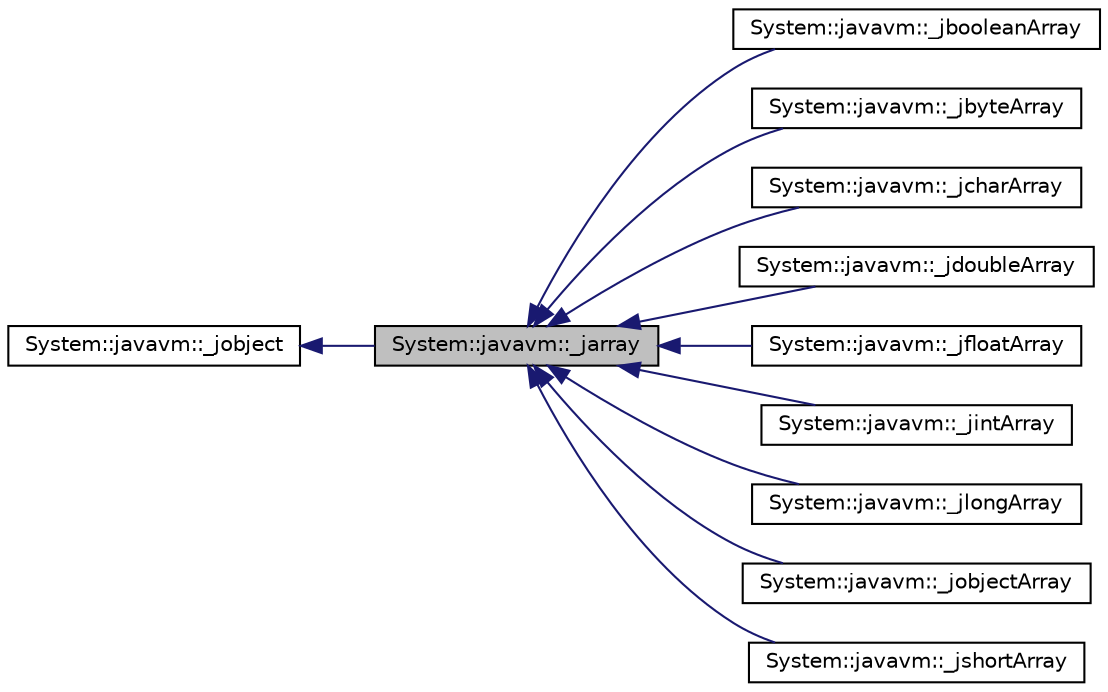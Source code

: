 digraph G
{
  edge [fontname="Helvetica",fontsize="10",labelfontname="Helvetica",labelfontsize="10"];
  node [fontname="Helvetica",fontsize="10",shape=record];
  rankdir="LR";
  Node1 [label="System::javavm::_jarray",height=0.2,width=0.4,color="black", fillcolor="grey75", style="filled" fontcolor="black"];
  Node2 -> Node1 [dir="back",color="midnightblue",fontsize="10",style="solid",fontname="Helvetica"];
  Node2 [label="System::javavm::_jobject",height=0.2,width=0.4,color="black", fillcolor="white", style="filled",URL="$class_system_1_1javavm_1_1__jobject.html"];
  Node1 -> Node3 [dir="back",color="midnightblue",fontsize="10",style="solid",fontname="Helvetica"];
  Node3 [label="System::javavm::_jbooleanArray",height=0.2,width=0.4,color="black", fillcolor="white", style="filled",URL="$class_system_1_1javavm_1_1__jboolean_array.html"];
  Node1 -> Node4 [dir="back",color="midnightblue",fontsize="10",style="solid",fontname="Helvetica"];
  Node4 [label="System::javavm::_jbyteArray",height=0.2,width=0.4,color="black", fillcolor="white", style="filled",URL="$class_system_1_1javavm_1_1__jbyte_array.html"];
  Node1 -> Node5 [dir="back",color="midnightblue",fontsize="10",style="solid",fontname="Helvetica"];
  Node5 [label="System::javavm::_jcharArray",height=0.2,width=0.4,color="black", fillcolor="white", style="filled",URL="$class_system_1_1javavm_1_1__jchar_array.html"];
  Node1 -> Node6 [dir="back",color="midnightblue",fontsize="10",style="solid",fontname="Helvetica"];
  Node6 [label="System::javavm::_jdoubleArray",height=0.2,width=0.4,color="black", fillcolor="white", style="filled",URL="$class_system_1_1javavm_1_1__jdouble_array.html"];
  Node1 -> Node7 [dir="back",color="midnightblue",fontsize="10",style="solid",fontname="Helvetica"];
  Node7 [label="System::javavm::_jfloatArray",height=0.2,width=0.4,color="black", fillcolor="white", style="filled",URL="$class_system_1_1javavm_1_1__jfloat_array.html"];
  Node1 -> Node8 [dir="back",color="midnightblue",fontsize="10",style="solid",fontname="Helvetica"];
  Node8 [label="System::javavm::_jintArray",height=0.2,width=0.4,color="black", fillcolor="white", style="filled",URL="$class_system_1_1javavm_1_1__jint_array.html"];
  Node1 -> Node9 [dir="back",color="midnightblue",fontsize="10",style="solid",fontname="Helvetica"];
  Node9 [label="System::javavm::_jlongArray",height=0.2,width=0.4,color="black", fillcolor="white", style="filled",URL="$class_system_1_1javavm_1_1__jlong_array.html"];
  Node1 -> Node10 [dir="back",color="midnightblue",fontsize="10",style="solid",fontname="Helvetica"];
  Node10 [label="System::javavm::_jobjectArray",height=0.2,width=0.4,color="black", fillcolor="white", style="filled",URL="$class_system_1_1javavm_1_1__jobject_array.html"];
  Node1 -> Node11 [dir="back",color="midnightblue",fontsize="10",style="solid",fontname="Helvetica"];
  Node11 [label="System::javavm::_jshortArray",height=0.2,width=0.4,color="black", fillcolor="white", style="filled",URL="$class_system_1_1javavm_1_1__jshort_array.html"];
}
